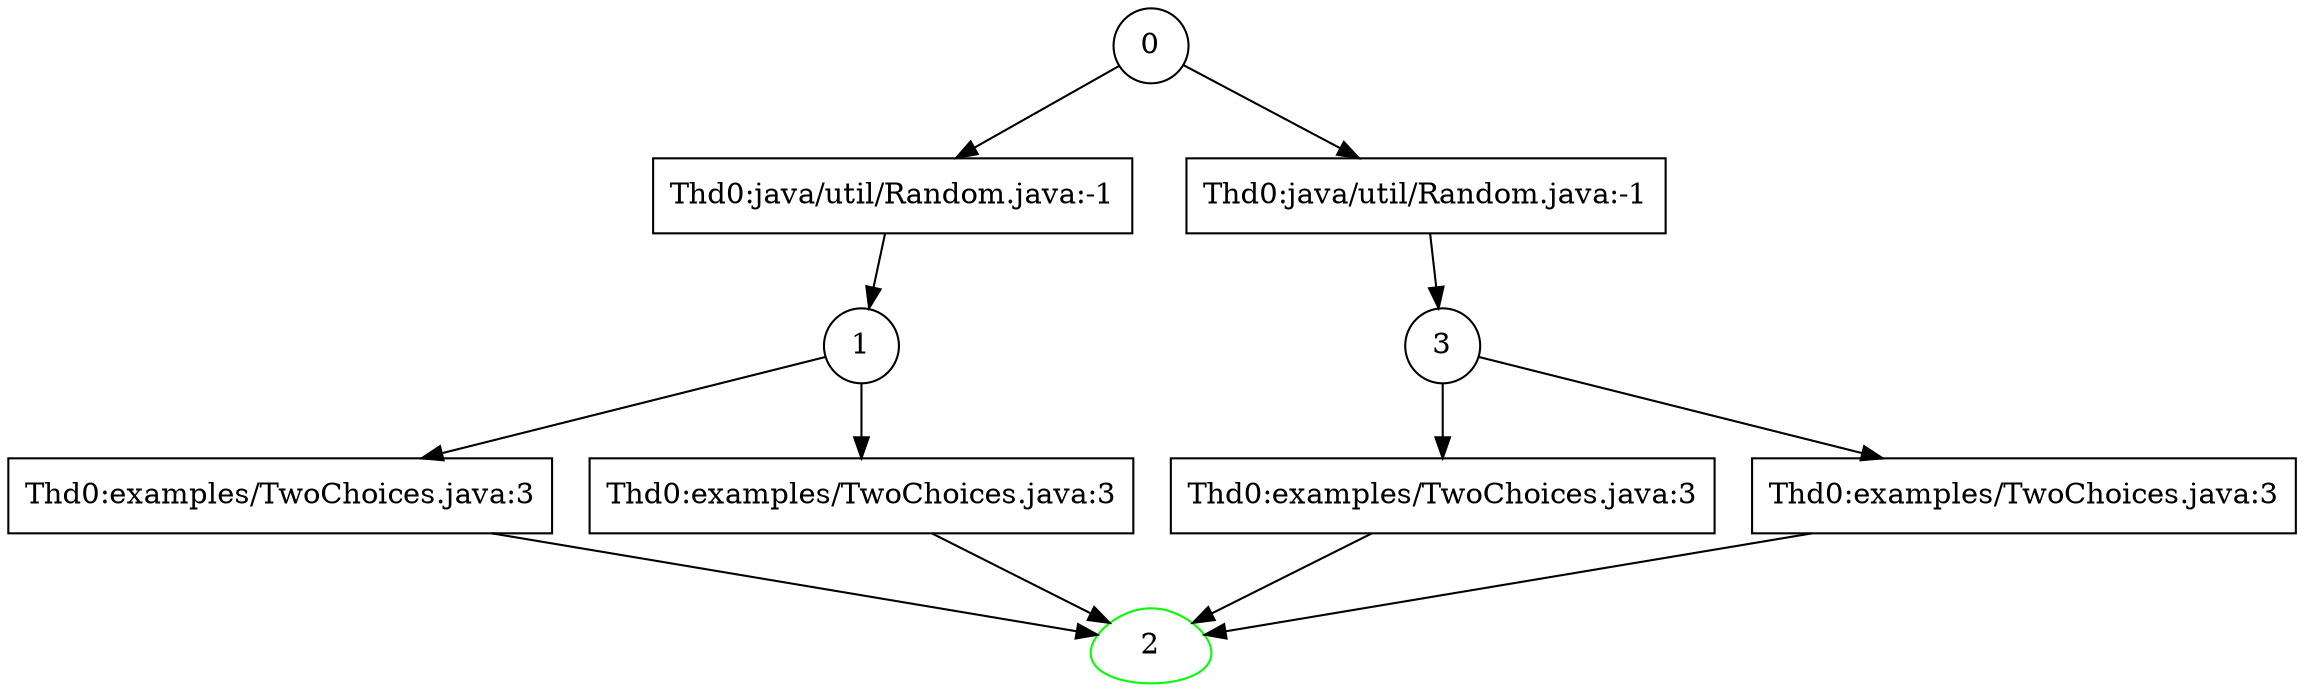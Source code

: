 digraph jpf_state_space {
/* searchAdvanced(0, Thd0:java/util/Random.java:-1, true) */
/* searchAdvanced(1, Thd0:java/util/Random.java:-1, true) */
  st0 -> tr0;
  tr0 [label="Thd0:java/util/Random.java:-1",shape=box]
  tr0 -> st1;  st0 [label="0",shape=circle,color=black];
/* searchAdvanced(2, Thd0:examples/TwoChoices.java:3, false) */
  st1 -> tr1;
  tr1 [label="Thd0:examples/TwoChoices.java:3",shape=box]
  tr1 -> st2;  st1 [label="1",shape=circle,color=black];
  st2 [label="2",shape=egg,color=green];
/* searchBacktracked(gov.nasa.jpf.listener.StateSpaceDot$StateInformation@1786dec2) */
/* searchAdvanced(2, Thd0:examples/TwoChoices.java:3, false) */
  st1 -> tr2;
  tr2 [label="Thd0:examples/TwoChoices.java:3",shape=box]
  tr2 -> st2;/* searchBacktracked(gov.nasa.jpf.listener.StateSpaceDot$StateInformation@1786dec2) */
/* searchBacktracked(gov.nasa.jpf.listener.StateSpaceDot$StateInformation@1786dec2) */
/* searchAdvanced(3, Thd0:java/util/Random.java:-1, true) */
  st0 -> tr3;
  tr3 [label="Thd0:java/util/Random.java:-1",shape=box]
  tr3 -> st3;/* searchAdvanced(2, Thd0:examples/TwoChoices.java:3, false) */
  st3 -> tr4;
  tr4 [label="Thd0:examples/TwoChoices.java:3",shape=box]
  tr4 -> st2;  st3 [label="3",shape=circle,color=black];
/* searchBacktracked(gov.nasa.jpf.listener.StateSpaceDot$StateInformation@1786dec2) */
/* searchAdvanced(2, Thd0:examples/TwoChoices.java:3, false) */
  st3 -> tr5;
  tr5 [label="Thd0:examples/TwoChoices.java:3",shape=box]
  tr5 -> st2;/* searchBacktracked(gov.nasa.jpf.listener.StateSpaceDot$StateInformation@1786dec2) */
/* searchBacktracked(gov.nasa.jpf.listener.StateSpaceDot$StateInformation@1786dec2) */
/* searchBacktracked(gov.nasa.jpf.listener.StateSpaceDot$StateInformation@1786dec2) */
}
